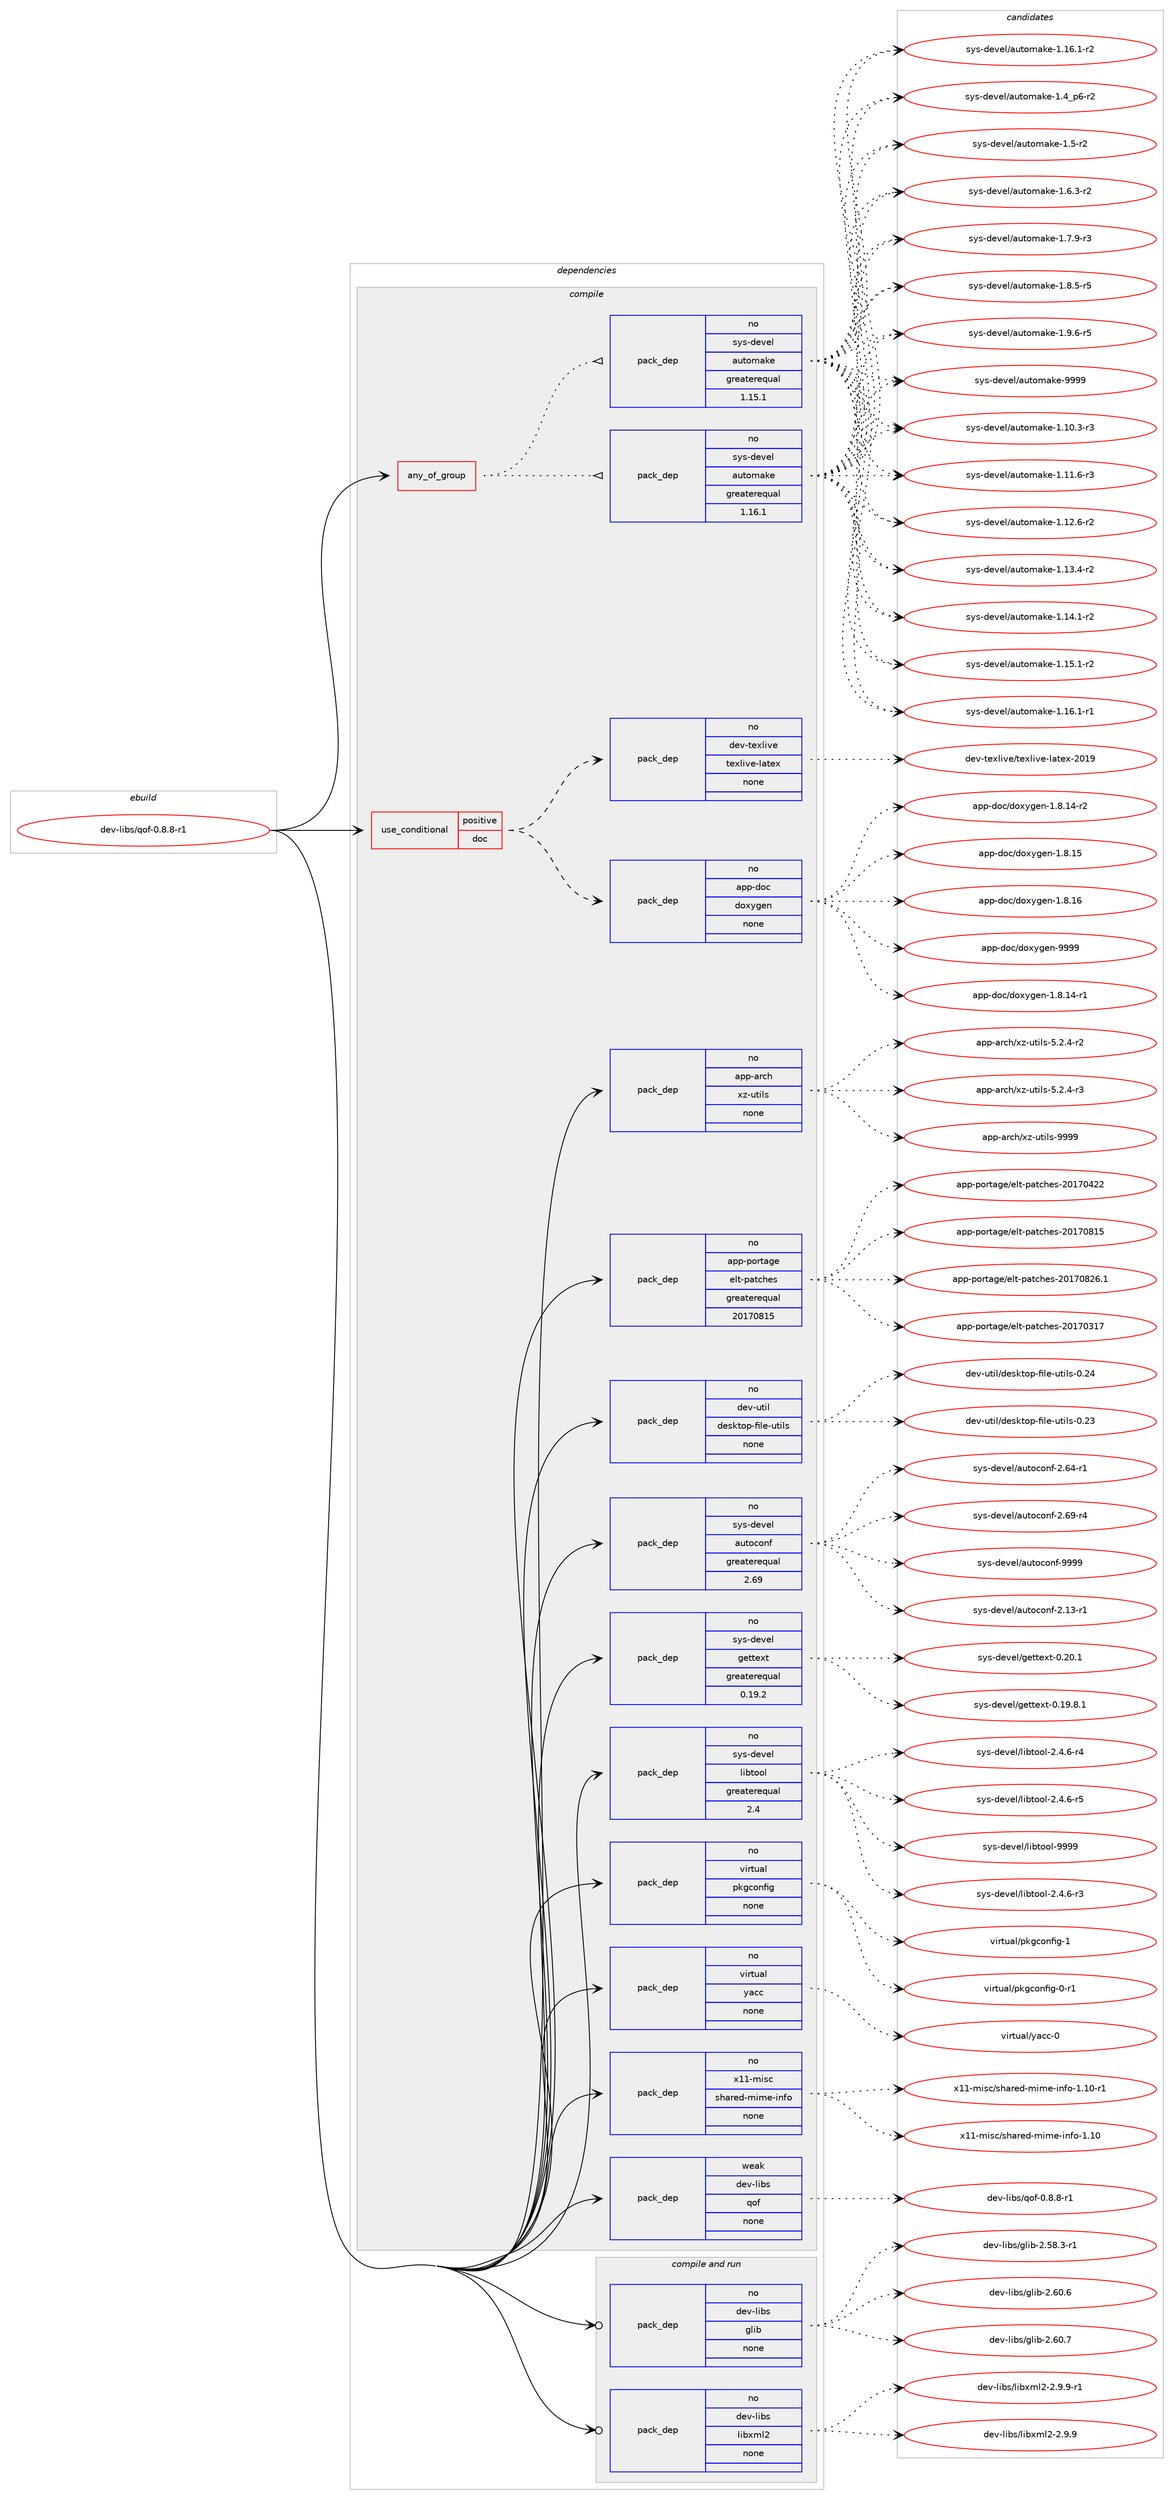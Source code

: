 digraph prolog {

# *************
# Graph options
# *************

newrank=true;
concentrate=true;
compound=true;
graph [rankdir=LR,fontname=Helvetica,fontsize=10,ranksep=1.5];#, ranksep=2.5, nodesep=0.2];
edge  [arrowhead=vee];
node  [fontname=Helvetica,fontsize=10];

# **********
# The ebuild
# **********

subgraph cluster_leftcol {
color=gray;
rank=same;
label=<<i>ebuild</i>>;
id [label="dev-libs/qof-0.8.8-r1", color=red, width=4, href="../dev-libs/qof-0.8.8-r1.svg"];
}

# ****************
# The dependencies
# ****************

subgraph cluster_midcol {
color=gray;
label=<<i>dependencies</i>>;
subgraph cluster_compile {
fillcolor="#eeeeee";
style=filled;
label=<<i>compile</i>>;
subgraph any11211 {
dependency568484 [label=<<TABLE BORDER="0" CELLBORDER="1" CELLSPACING="0" CELLPADDING="4"><TR><TD CELLPADDING="10">any_of_group</TD></TR></TABLE>>, shape=none, color=red];subgraph pack424456 {
dependency568485 [label=<<TABLE BORDER="0" CELLBORDER="1" CELLSPACING="0" CELLPADDING="4" WIDTH="220"><TR><TD ROWSPAN="6" CELLPADDING="30">pack_dep</TD></TR><TR><TD WIDTH="110">no</TD></TR><TR><TD>sys-devel</TD></TR><TR><TD>automake</TD></TR><TR><TD>greaterequal</TD></TR><TR><TD>1.16.1</TD></TR></TABLE>>, shape=none, color=blue];
}
dependency568484:e -> dependency568485:w [weight=20,style="dotted",arrowhead="oinv"];
subgraph pack424457 {
dependency568486 [label=<<TABLE BORDER="0" CELLBORDER="1" CELLSPACING="0" CELLPADDING="4" WIDTH="220"><TR><TD ROWSPAN="6" CELLPADDING="30">pack_dep</TD></TR><TR><TD WIDTH="110">no</TD></TR><TR><TD>sys-devel</TD></TR><TR><TD>automake</TD></TR><TR><TD>greaterequal</TD></TR><TR><TD>1.15.1</TD></TR></TABLE>>, shape=none, color=blue];
}
dependency568484:e -> dependency568486:w [weight=20,style="dotted",arrowhead="oinv"];
}
id:e -> dependency568484:w [weight=20,style="solid",arrowhead="vee"];
subgraph cond132458 {
dependency568487 [label=<<TABLE BORDER="0" CELLBORDER="1" CELLSPACING="0" CELLPADDING="4"><TR><TD ROWSPAN="3" CELLPADDING="10">use_conditional</TD></TR><TR><TD>positive</TD></TR><TR><TD>doc</TD></TR></TABLE>>, shape=none, color=red];
subgraph pack424458 {
dependency568488 [label=<<TABLE BORDER="0" CELLBORDER="1" CELLSPACING="0" CELLPADDING="4" WIDTH="220"><TR><TD ROWSPAN="6" CELLPADDING="30">pack_dep</TD></TR><TR><TD WIDTH="110">no</TD></TR><TR><TD>app-doc</TD></TR><TR><TD>doxygen</TD></TR><TR><TD>none</TD></TR><TR><TD></TD></TR></TABLE>>, shape=none, color=blue];
}
dependency568487:e -> dependency568488:w [weight=20,style="dashed",arrowhead="vee"];
subgraph pack424459 {
dependency568489 [label=<<TABLE BORDER="0" CELLBORDER="1" CELLSPACING="0" CELLPADDING="4" WIDTH="220"><TR><TD ROWSPAN="6" CELLPADDING="30">pack_dep</TD></TR><TR><TD WIDTH="110">no</TD></TR><TR><TD>dev-texlive</TD></TR><TR><TD>texlive-latex</TD></TR><TR><TD>none</TD></TR><TR><TD></TD></TR></TABLE>>, shape=none, color=blue];
}
dependency568487:e -> dependency568489:w [weight=20,style="dashed",arrowhead="vee"];
}
id:e -> dependency568487:w [weight=20,style="solid",arrowhead="vee"];
subgraph pack424460 {
dependency568490 [label=<<TABLE BORDER="0" CELLBORDER="1" CELLSPACING="0" CELLPADDING="4" WIDTH="220"><TR><TD ROWSPAN="6" CELLPADDING="30">pack_dep</TD></TR><TR><TD WIDTH="110">no</TD></TR><TR><TD>app-arch</TD></TR><TR><TD>xz-utils</TD></TR><TR><TD>none</TD></TR><TR><TD></TD></TR></TABLE>>, shape=none, color=blue];
}
id:e -> dependency568490:w [weight=20,style="solid",arrowhead="vee"];
subgraph pack424461 {
dependency568491 [label=<<TABLE BORDER="0" CELLBORDER="1" CELLSPACING="0" CELLPADDING="4" WIDTH="220"><TR><TD ROWSPAN="6" CELLPADDING="30">pack_dep</TD></TR><TR><TD WIDTH="110">no</TD></TR><TR><TD>app-portage</TD></TR><TR><TD>elt-patches</TD></TR><TR><TD>greaterequal</TD></TR><TR><TD>20170815</TD></TR></TABLE>>, shape=none, color=blue];
}
id:e -> dependency568491:w [weight=20,style="solid",arrowhead="vee"];
subgraph pack424462 {
dependency568492 [label=<<TABLE BORDER="0" CELLBORDER="1" CELLSPACING="0" CELLPADDING="4" WIDTH="220"><TR><TD ROWSPAN="6" CELLPADDING="30">pack_dep</TD></TR><TR><TD WIDTH="110">no</TD></TR><TR><TD>dev-util</TD></TR><TR><TD>desktop-file-utils</TD></TR><TR><TD>none</TD></TR><TR><TD></TD></TR></TABLE>>, shape=none, color=blue];
}
id:e -> dependency568492:w [weight=20,style="solid",arrowhead="vee"];
subgraph pack424463 {
dependency568493 [label=<<TABLE BORDER="0" CELLBORDER="1" CELLSPACING="0" CELLPADDING="4" WIDTH="220"><TR><TD ROWSPAN="6" CELLPADDING="30">pack_dep</TD></TR><TR><TD WIDTH="110">no</TD></TR><TR><TD>sys-devel</TD></TR><TR><TD>autoconf</TD></TR><TR><TD>greaterequal</TD></TR><TR><TD>2.69</TD></TR></TABLE>>, shape=none, color=blue];
}
id:e -> dependency568493:w [weight=20,style="solid",arrowhead="vee"];
subgraph pack424464 {
dependency568494 [label=<<TABLE BORDER="0" CELLBORDER="1" CELLSPACING="0" CELLPADDING="4" WIDTH="220"><TR><TD ROWSPAN="6" CELLPADDING="30">pack_dep</TD></TR><TR><TD WIDTH="110">no</TD></TR><TR><TD>sys-devel</TD></TR><TR><TD>gettext</TD></TR><TR><TD>greaterequal</TD></TR><TR><TD>0.19.2</TD></TR></TABLE>>, shape=none, color=blue];
}
id:e -> dependency568494:w [weight=20,style="solid",arrowhead="vee"];
subgraph pack424465 {
dependency568495 [label=<<TABLE BORDER="0" CELLBORDER="1" CELLSPACING="0" CELLPADDING="4" WIDTH="220"><TR><TD ROWSPAN="6" CELLPADDING="30">pack_dep</TD></TR><TR><TD WIDTH="110">no</TD></TR><TR><TD>sys-devel</TD></TR><TR><TD>libtool</TD></TR><TR><TD>greaterequal</TD></TR><TR><TD>2.4</TD></TR></TABLE>>, shape=none, color=blue];
}
id:e -> dependency568495:w [weight=20,style="solid",arrowhead="vee"];
subgraph pack424466 {
dependency568496 [label=<<TABLE BORDER="0" CELLBORDER="1" CELLSPACING="0" CELLPADDING="4" WIDTH="220"><TR><TD ROWSPAN="6" CELLPADDING="30">pack_dep</TD></TR><TR><TD WIDTH="110">no</TD></TR><TR><TD>virtual</TD></TR><TR><TD>pkgconfig</TD></TR><TR><TD>none</TD></TR><TR><TD></TD></TR></TABLE>>, shape=none, color=blue];
}
id:e -> dependency568496:w [weight=20,style="solid",arrowhead="vee"];
subgraph pack424467 {
dependency568497 [label=<<TABLE BORDER="0" CELLBORDER="1" CELLSPACING="0" CELLPADDING="4" WIDTH="220"><TR><TD ROWSPAN="6" CELLPADDING="30">pack_dep</TD></TR><TR><TD WIDTH="110">no</TD></TR><TR><TD>virtual</TD></TR><TR><TD>yacc</TD></TR><TR><TD>none</TD></TR><TR><TD></TD></TR></TABLE>>, shape=none, color=blue];
}
id:e -> dependency568497:w [weight=20,style="solid",arrowhead="vee"];
subgraph pack424468 {
dependency568498 [label=<<TABLE BORDER="0" CELLBORDER="1" CELLSPACING="0" CELLPADDING="4" WIDTH="220"><TR><TD ROWSPAN="6" CELLPADDING="30">pack_dep</TD></TR><TR><TD WIDTH="110">no</TD></TR><TR><TD>x11-misc</TD></TR><TR><TD>shared-mime-info</TD></TR><TR><TD>none</TD></TR><TR><TD></TD></TR></TABLE>>, shape=none, color=blue];
}
id:e -> dependency568498:w [weight=20,style="solid",arrowhead="vee"];
subgraph pack424469 {
dependency568499 [label=<<TABLE BORDER="0" CELLBORDER="1" CELLSPACING="0" CELLPADDING="4" WIDTH="220"><TR><TD ROWSPAN="6" CELLPADDING="30">pack_dep</TD></TR><TR><TD WIDTH="110">weak</TD></TR><TR><TD>dev-libs</TD></TR><TR><TD>qof</TD></TR><TR><TD>none</TD></TR><TR><TD></TD></TR></TABLE>>, shape=none, color=blue];
}
id:e -> dependency568499:w [weight=20,style="solid",arrowhead="vee"];
}
subgraph cluster_compileandrun {
fillcolor="#eeeeee";
style=filled;
label=<<i>compile and run</i>>;
subgraph pack424470 {
dependency568500 [label=<<TABLE BORDER="0" CELLBORDER="1" CELLSPACING="0" CELLPADDING="4" WIDTH="220"><TR><TD ROWSPAN="6" CELLPADDING="30">pack_dep</TD></TR><TR><TD WIDTH="110">no</TD></TR><TR><TD>dev-libs</TD></TR><TR><TD>glib</TD></TR><TR><TD>none</TD></TR><TR><TD></TD></TR></TABLE>>, shape=none, color=blue];
}
id:e -> dependency568500:w [weight=20,style="solid",arrowhead="odotvee"];
subgraph pack424471 {
dependency568501 [label=<<TABLE BORDER="0" CELLBORDER="1" CELLSPACING="0" CELLPADDING="4" WIDTH="220"><TR><TD ROWSPAN="6" CELLPADDING="30">pack_dep</TD></TR><TR><TD WIDTH="110">no</TD></TR><TR><TD>dev-libs</TD></TR><TR><TD>libxml2</TD></TR><TR><TD>none</TD></TR><TR><TD></TD></TR></TABLE>>, shape=none, color=blue];
}
id:e -> dependency568501:w [weight=20,style="solid",arrowhead="odotvee"];
}
subgraph cluster_run {
fillcolor="#eeeeee";
style=filled;
label=<<i>run</i>>;
}
}

# **************
# The candidates
# **************

subgraph cluster_choices {
rank=same;
color=gray;
label=<<i>candidates</i>>;

subgraph choice424456 {
color=black;
nodesep=1;
choice11512111545100101118101108479711711611110997107101454946494846514511451 [label="sys-devel/automake-1.10.3-r3", color=red, width=4,href="../sys-devel/automake-1.10.3-r3.svg"];
choice11512111545100101118101108479711711611110997107101454946494946544511451 [label="sys-devel/automake-1.11.6-r3", color=red, width=4,href="../sys-devel/automake-1.11.6-r3.svg"];
choice11512111545100101118101108479711711611110997107101454946495046544511450 [label="sys-devel/automake-1.12.6-r2", color=red, width=4,href="../sys-devel/automake-1.12.6-r2.svg"];
choice11512111545100101118101108479711711611110997107101454946495146524511450 [label="sys-devel/automake-1.13.4-r2", color=red, width=4,href="../sys-devel/automake-1.13.4-r2.svg"];
choice11512111545100101118101108479711711611110997107101454946495246494511450 [label="sys-devel/automake-1.14.1-r2", color=red, width=4,href="../sys-devel/automake-1.14.1-r2.svg"];
choice11512111545100101118101108479711711611110997107101454946495346494511450 [label="sys-devel/automake-1.15.1-r2", color=red, width=4,href="../sys-devel/automake-1.15.1-r2.svg"];
choice11512111545100101118101108479711711611110997107101454946495446494511449 [label="sys-devel/automake-1.16.1-r1", color=red, width=4,href="../sys-devel/automake-1.16.1-r1.svg"];
choice11512111545100101118101108479711711611110997107101454946495446494511450 [label="sys-devel/automake-1.16.1-r2", color=red, width=4,href="../sys-devel/automake-1.16.1-r2.svg"];
choice115121115451001011181011084797117116111109971071014549465295112544511450 [label="sys-devel/automake-1.4_p6-r2", color=red, width=4,href="../sys-devel/automake-1.4_p6-r2.svg"];
choice11512111545100101118101108479711711611110997107101454946534511450 [label="sys-devel/automake-1.5-r2", color=red, width=4,href="../sys-devel/automake-1.5-r2.svg"];
choice115121115451001011181011084797117116111109971071014549465446514511450 [label="sys-devel/automake-1.6.3-r2", color=red, width=4,href="../sys-devel/automake-1.6.3-r2.svg"];
choice115121115451001011181011084797117116111109971071014549465546574511451 [label="sys-devel/automake-1.7.9-r3", color=red, width=4,href="../sys-devel/automake-1.7.9-r3.svg"];
choice115121115451001011181011084797117116111109971071014549465646534511453 [label="sys-devel/automake-1.8.5-r5", color=red, width=4,href="../sys-devel/automake-1.8.5-r5.svg"];
choice115121115451001011181011084797117116111109971071014549465746544511453 [label="sys-devel/automake-1.9.6-r5", color=red, width=4,href="../sys-devel/automake-1.9.6-r5.svg"];
choice115121115451001011181011084797117116111109971071014557575757 [label="sys-devel/automake-9999", color=red, width=4,href="../sys-devel/automake-9999.svg"];
dependency568485:e -> choice11512111545100101118101108479711711611110997107101454946494846514511451:w [style=dotted,weight="100"];
dependency568485:e -> choice11512111545100101118101108479711711611110997107101454946494946544511451:w [style=dotted,weight="100"];
dependency568485:e -> choice11512111545100101118101108479711711611110997107101454946495046544511450:w [style=dotted,weight="100"];
dependency568485:e -> choice11512111545100101118101108479711711611110997107101454946495146524511450:w [style=dotted,weight="100"];
dependency568485:e -> choice11512111545100101118101108479711711611110997107101454946495246494511450:w [style=dotted,weight="100"];
dependency568485:e -> choice11512111545100101118101108479711711611110997107101454946495346494511450:w [style=dotted,weight="100"];
dependency568485:e -> choice11512111545100101118101108479711711611110997107101454946495446494511449:w [style=dotted,weight="100"];
dependency568485:e -> choice11512111545100101118101108479711711611110997107101454946495446494511450:w [style=dotted,weight="100"];
dependency568485:e -> choice115121115451001011181011084797117116111109971071014549465295112544511450:w [style=dotted,weight="100"];
dependency568485:e -> choice11512111545100101118101108479711711611110997107101454946534511450:w [style=dotted,weight="100"];
dependency568485:e -> choice115121115451001011181011084797117116111109971071014549465446514511450:w [style=dotted,weight="100"];
dependency568485:e -> choice115121115451001011181011084797117116111109971071014549465546574511451:w [style=dotted,weight="100"];
dependency568485:e -> choice115121115451001011181011084797117116111109971071014549465646534511453:w [style=dotted,weight="100"];
dependency568485:e -> choice115121115451001011181011084797117116111109971071014549465746544511453:w [style=dotted,weight="100"];
dependency568485:e -> choice115121115451001011181011084797117116111109971071014557575757:w [style=dotted,weight="100"];
}
subgraph choice424457 {
color=black;
nodesep=1;
choice11512111545100101118101108479711711611110997107101454946494846514511451 [label="sys-devel/automake-1.10.3-r3", color=red, width=4,href="../sys-devel/automake-1.10.3-r3.svg"];
choice11512111545100101118101108479711711611110997107101454946494946544511451 [label="sys-devel/automake-1.11.6-r3", color=red, width=4,href="../sys-devel/automake-1.11.6-r3.svg"];
choice11512111545100101118101108479711711611110997107101454946495046544511450 [label="sys-devel/automake-1.12.6-r2", color=red, width=4,href="../sys-devel/automake-1.12.6-r2.svg"];
choice11512111545100101118101108479711711611110997107101454946495146524511450 [label="sys-devel/automake-1.13.4-r2", color=red, width=4,href="../sys-devel/automake-1.13.4-r2.svg"];
choice11512111545100101118101108479711711611110997107101454946495246494511450 [label="sys-devel/automake-1.14.1-r2", color=red, width=4,href="../sys-devel/automake-1.14.1-r2.svg"];
choice11512111545100101118101108479711711611110997107101454946495346494511450 [label="sys-devel/automake-1.15.1-r2", color=red, width=4,href="../sys-devel/automake-1.15.1-r2.svg"];
choice11512111545100101118101108479711711611110997107101454946495446494511449 [label="sys-devel/automake-1.16.1-r1", color=red, width=4,href="../sys-devel/automake-1.16.1-r1.svg"];
choice11512111545100101118101108479711711611110997107101454946495446494511450 [label="sys-devel/automake-1.16.1-r2", color=red, width=4,href="../sys-devel/automake-1.16.1-r2.svg"];
choice115121115451001011181011084797117116111109971071014549465295112544511450 [label="sys-devel/automake-1.4_p6-r2", color=red, width=4,href="../sys-devel/automake-1.4_p6-r2.svg"];
choice11512111545100101118101108479711711611110997107101454946534511450 [label="sys-devel/automake-1.5-r2", color=red, width=4,href="../sys-devel/automake-1.5-r2.svg"];
choice115121115451001011181011084797117116111109971071014549465446514511450 [label="sys-devel/automake-1.6.3-r2", color=red, width=4,href="../sys-devel/automake-1.6.3-r2.svg"];
choice115121115451001011181011084797117116111109971071014549465546574511451 [label="sys-devel/automake-1.7.9-r3", color=red, width=4,href="../sys-devel/automake-1.7.9-r3.svg"];
choice115121115451001011181011084797117116111109971071014549465646534511453 [label="sys-devel/automake-1.8.5-r5", color=red, width=4,href="../sys-devel/automake-1.8.5-r5.svg"];
choice115121115451001011181011084797117116111109971071014549465746544511453 [label="sys-devel/automake-1.9.6-r5", color=red, width=4,href="../sys-devel/automake-1.9.6-r5.svg"];
choice115121115451001011181011084797117116111109971071014557575757 [label="sys-devel/automake-9999", color=red, width=4,href="../sys-devel/automake-9999.svg"];
dependency568486:e -> choice11512111545100101118101108479711711611110997107101454946494846514511451:w [style=dotted,weight="100"];
dependency568486:e -> choice11512111545100101118101108479711711611110997107101454946494946544511451:w [style=dotted,weight="100"];
dependency568486:e -> choice11512111545100101118101108479711711611110997107101454946495046544511450:w [style=dotted,weight="100"];
dependency568486:e -> choice11512111545100101118101108479711711611110997107101454946495146524511450:w [style=dotted,weight="100"];
dependency568486:e -> choice11512111545100101118101108479711711611110997107101454946495246494511450:w [style=dotted,weight="100"];
dependency568486:e -> choice11512111545100101118101108479711711611110997107101454946495346494511450:w [style=dotted,weight="100"];
dependency568486:e -> choice11512111545100101118101108479711711611110997107101454946495446494511449:w [style=dotted,weight="100"];
dependency568486:e -> choice11512111545100101118101108479711711611110997107101454946495446494511450:w [style=dotted,weight="100"];
dependency568486:e -> choice115121115451001011181011084797117116111109971071014549465295112544511450:w [style=dotted,weight="100"];
dependency568486:e -> choice11512111545100101118101108479711711611110997107101454946534511450:w [style=dotted,weight="100"];
dependency568486:e -> choice115121115451001011181011084797117116111109971071014549465446514511450:w [style=dotted,weight="100"];
dependency568486:e -> choice115121115451001011181011084797117116111109971071014549465546574511451:w [style=dotted,weight="100"];
dependency568486:e -> choice115121115451001011181011084797117116111109971071014549465646534511453:w [style=dotted,weight="100"];
dependency568486:e -> choice115121115451001011181011084797117116111109971071014549465746544511453:w [style=dotted,weight="100"];
dependency568486:e -> choice115121115451001011181011084797117116111109971071014557575757:w [style=dotted,weight="100"];
}
subgraph choice424458 {
color=black;
nodesep=1;
choice97112112451001119947100111120121103101110454946564649524511449 [label="app-doc/doxygen-1.8.14-r1", color=red, width=4,href="../app-doc/doxygen-1.8.14-r1.svg"];
choice97112112451001119947100111120121103101110454946564649524511450 [label="app-doc/doxygen-1.8.14-r2", color=red, width=4,href="../app-doc/doxygen-1.8.14-r2.svg"];
choice9711211245100111994710011112012110310111045494656464953 [label="app-doc/doxygen-1.8.15", color=red, width=4,href="../app-doc/doxygen-1.8.15.svg"];
choice9711211245100111994710011112012110310111045494656464954 [label="app-doc/doxygen-1.8.16", color=red, width=4,href="../app-doc/doxygen-1.8.16.svg"];
choice971121124510011199471001111201211031011104557575757 [label="app-doc/doxygen-9999", color=red, width=4,href="../app-doc/doxygen-9999.svg"];
dependency568488:e -> choice97112112451001119947100111120121103101110454946564649524511449:w [style=dotted,weight="100"];
dependency568488:e -> choice97112112451001119947100111120121103101110454946564649524511450:w [style=dotted,weight="100"];
dependency568488:e -> choice9711211245100111994710011112012110310111045494656464953:w [style=dotted,weight="100"];
dependency568488:e -> choice9711211245100111994710011112012110310111045494656464954:w [style=dotted,weight="100"];
dependency568488:e -> choice971121124510011199471001111201211031011104557575757:w [style=dotted,weight="100"];
}
subgraph choice424459 {
color=black;
nodesep=1;
choice100101118451161011201081051181014711610112010810511810145108971161011204550484957 [label="dev-texlive/texlive-latex-2019", color=red, width=4,href="../dev-texlive/texlive-latex-2019.svg"];
dependency568489:e -> choice100101118451161011201081051181014711610112010810511810145108971161011204550484957:w [style=dotted,weight="100"];
}
subgraph choice424460 {
color=black;
nodesep=1;
choice9711211245971149910447120122451171161051081154553465046524511450 [label="app-arch/xz-utils-5.2.4-r2", color=red, width=4,href="../app-arch/xz-utils-5.2.4-r2.svg"];
choice9711211245971149910447120122451171161051081154553465046524511451 [label="app-arch/xz-utils-5.2.4-r3", color=red, width=4,href="../app-arch/xz-utils-5.2.4-r3.svg"];
choice9711211245971149910447120122451171161051081154557575757 [label="app-arch/xz-utils-9999", color=red, width=4,href="../app-arch/xz-utils-9999.svg"];
dependency568490:e -> choice9711211245971149910447120122451171161051081154553465046524511450:w [style=dotted,weight="100"];
dependency568490:e -> choice9711211245971149910447120122451171161051081154553465046524511451:w [style=dotted,weight="100"];
dependency568490:e -> choice9711211245971149910447120122451171161051081154557575757:w [style=dotted,weight="100"];
}
subgraph choice424461 {
color=black;
nodesep=1;
choice97112112451121111141169710310147101108116451129711699104101115455048495548514955 [label="app-portage/elt-patches-20170317", color=red, width=4,href="../app-portage/elt-patches-20170317.svg"];
choice97112112451121111141169710310147101108116451129711699104101115455048495548525050 [label="app-portage/elt-patches-20170422", color=red, width=4,href="../app-portage/elt-patches-20170422.svg"];
choice97112112451121111141169710310147101108116451129711699104101115455048495548564953 [label="app-portage/elt-patches-20170815", color=red, width=4,href="../app-portage/elt-patches-20170815.svg"];
choice971121124511211111411697103101471011081164511297116991041011154550484955485650544649 [label="app-portage/elt-patches-20170826.1", color=red, width=4,href="../app-portage/elt-patches-20170826.1.svg"];
dependency568491:e -> choice97112112451121111141169710310147101108116451129711699104101115455048495548514955:w [style=dotted,weight="100"];
dependency568491:e -> choice97112112451121111141169710310147101108116451129711699104101115455048495548525050:w [style=dotted,weight="100"];
dependency568491:e -> choice97112112451121111141169710310147101108116451129711699104101115455048495548564953:w [style=dotted,weight="100"];
dependency568491:e -> choice971121124511211111411697103101471011081164511297116991041011154550484955485650544649:w [style=dotted,weight="100"];
}
subgraph choice424462 {
color=black;
nodesep=1;
choice100101118451171161051084710010111510711611111245102105108101451171161051081154548465051 [label="dev-util/desktop-file-utils-0.23", color=red, width=4,href="../dev-util/desktop-file-utils-0.23.svg"];
choice100101118451171161051084710010111510711611111245102105108101451171161051081154548465052 [label="dev-util/desktop-file-utils-0.24", color=red, width=4,href="../dev-util/desktop-file-utils-0.24.svg"];
dependency568492:e -> choice100101118451171161051084710010111510711611111245102105108101451171161051081154548465051:w [style=dotted,weight="100"];
dependency568492:e -> choice100101118451171161051084710010111510711611111245102105108101451171161051081154548465052:w [style=dotted,weight="100"];
}
subgraph choice424463 {
color=black;
nodesep=1;
choice1151211154510010111810110847971171161119911111010245504649514511449 [label="sys-devel/autoconf-2.13-r1", color=red, width=4,href="../sys-devel/autoconf-2.13-r1.svg"];
choice1151211154510010111810110847971171161119911111010245504654524511449 [label="sys-devel/autoconf-2.64-r1", color=red, width=4,href="../sys-devel/autoconf-2.64-r1.svg"];
choice1151211154510010111810110847971171161119911111010245504654574511452 [label="sys-devel/autoconf-2.69-r4", color=red, width=4,href="../sys-devel/autoconf-2.69-r4.svg"];
choice115121115451001011181011084797117116111991111101024557575757 [label="sys-devel/autoconf-9999", color=red, width=4,href="../sys-devel/autoconf-9999.svg"];
dependency568493:e -> choice1151211154510010111810110847971171161119911111010245504649514511449:w [style=dotted,weight="100"];
dependency568493:e -> choice1151211154510010111810110847971171161119911111010245504654524511449:w [style=dotted,weight="100"];
dependency568493:e -> choice1151211154510010111810110847971171161119911111010245504654574511452:w [style=dotted,weight="100"];
dependency568493:e -> choice115121115451001011181011084797117116111991111101024557575757:w [style=dotted,weight="100"];
}
subgraph choice424464 {
color=black;
nodesep=1;
choice1151211154510010111810110847103101116116101120116454846495746564649 [label="sys-devel/gettext-0.19.8.1", color=red, width=4,href="../sys-devel/gettext-0.19.8.1.svg"];
choice115121115451001011181011084710310111611610112011645484650484649 [label="sys-devel/gettext-0.20.1", color=red, width=4,href="../sys-devel/gettext-0.20.1.svg"];
dependency568494:e -> choice1151211154510010111810110847103101116116101120116454846495746564649:w [style=dotted,weight="100"];
dependency568494:e -> choice115121115451001011181011084710310111611610112011645484650484649:w [style=dotted,weight="100"];
}
subgraph choice424465 {
color=black;
nodesep=1;
choice1151211154510010111810110847108105981161111111084550465246544511451 [label="sys-devel/libtool-2.4.6-r3", color=red, width=4,href="../sys-devel/libtool-2.4.6-r3.svg"];
choice1151211154510010111810110847108105981161111111084550465246544511452 [label="sys-devel/libtool-2.4.6-r4", color=red, width=4,href="../sys-devel/libtool-2.4.6-r4.svg"];
choice1151211154510010111810110847108105981161111111084550465246544511453 [label="sys-devel/libtool-2.4.6-r5", color=red, width=4,href="../sys-devel/libtool-2.4.6-r5.svg"];
choice1151211154510010111810110847108105981161111111084557575757 [label="sys-devel/libtool-9999", color=red, width=4,href="../sys-devel/libtool-9999.svg"];
dependency568495:e -> choice1151211154510010111810110847108105981161111111084550465246544511451:w [style=dotted,weight="100"];
dependency568495:e -> choice1151211154510010111810110847108105981161111111084550465246544511452:w [style=dotted,weight="100"];
dependency568495:e -> choice1151211154510010111810110847108105981161111111084550465246544511453:w [style=dotted,weight="100"];
dependency568495:e -> choice1151211154510010111810110847108105981161111111084557575757:w [style=dotted,weight="100"];
}
subgraph choice424466 {
color=black;
nodesep=1;
choice11810511411611797108471121071039911111010210510345484511449 [label="virtual/pkgconfig-0-r1", color=red, width=4,href="../virtual/pkgconfig-0-r1.svg"];
choice1181051141161179710847112107103991111101021051034549 [label="virtual/pkgconfig-1", color=red, width=4,href="../virtual/pkgconfig-1.svg"];
dependency568496:e -> choice11810511411611797108471121071039911111010210510345484511449:w [style=dotted,weight="100"];
dependency568496:e -> choice1181051141161179710847112107103991111101021051034549:w [style=dotted,weight="100"];
}
subgraph choice424467 {
color=black;
nodesep=1;
choice11810511411611797108471219799994548 [label="virtual/yacc-0", color=red, width=4,href="../virtual/yacc-0.svg"];
dependency568497:e -> choice11810511411611797108471219799994548:w [style=dotted,weight="100"];
}
subgraph choice424468 {
color=black;
nodesep=1;
choice12049494510910511599471151049711410110045109105109101451051101021114549464948 [label="x11-misc/shared-mime-info-1.10", color=red, width=4,href="../x11-misc/shared-mime-info-1.10.svg"];
choice120494945109105115994711510497114101100451091051091014510511010211145494649484511449 [label="x11-misc/shared-mime-info-1.10-r1", color=red, width=4,href="../x11-misc/shared-mime-info-1.10-r1.svg"];
dependency568498:e -> choice12049494510910511599471151049711410110045109105109101451051101021114549464948:w [style=dotted,weight="100"];
dependency568498:e -> choice120494945109105115994711510497114101100451091051091014510511010211145494649484511449:w [style=dotted,weight="100"];
}
subgraph choice424469 {
color=black;
nodesep=1;
choice1001011184510810598115471131111024548465646564511449 [label="dev-libs/qof-0.8.8-r1", color=red, width=4,href="../dev-libs/qof-0.8.8-r1.svg"];
dependency568499:e -> choice1001011184510810598115471131111024548465646564511449:w [style=dotted,weight="100"];
}
subgraph choice424470 {
color=black;
nodesep=1;
choice10010111845108105981154710310810598455046535646514511449 [label="dev-libs/glib-2.58.3-r1", color=red, width=4,href="../dev-libs/glib-2.58.3-r1.svg"];
choice1001011184510810598115471031081059845504654484654 [label="dev-libs/glib-2.60.6", color=red, width=4,href="../dev-libs/glib-2.60.6.svg"];
choice1001011184510810598115471031081059845504654484655 [label="dev-libs/glib-2.60.7", color=red, width=4,href="../dev-libs/glib-2.60.7.svg"];
dependency568500:e -> choice10010111845108105981154710310810598455046535646514511449:w [style=dotted,weight="100"];
dependency568500:e -> choice1001011184510810598115471031081059845504654484654:w [style=dotted,weight="100"];
dependency568500:e -> choice1001011184510810598115471031081059845504654484655:w [style=dotted,weight="100"];
}
subgraph choice424471 {
color=black;
nodesep=1;
choice1001011184510810598115471081059812010910850455046574657 [label="dev-libs/libxml2-2.9.9", color=red, width=4,href="../dev-libs/libxml2-2.9.9.svg"];
choice10010111845108105981154710810598120109108504550465746574511449 [label="dev-libs/libxml2-2.9.9-r1", color=red, width=4,href="../dev-libs/libxml2-2.9.9-r1.svg"];
dependency568501:e -> choice1001011184510810598115471081059812010910850455046574657:w [style=dotted,weight="100"];
dependency568501:e -> choice10010111845108105981154710810598120109108504550465746574511449:w [style=dotted,weight="100"];
}
}

}
